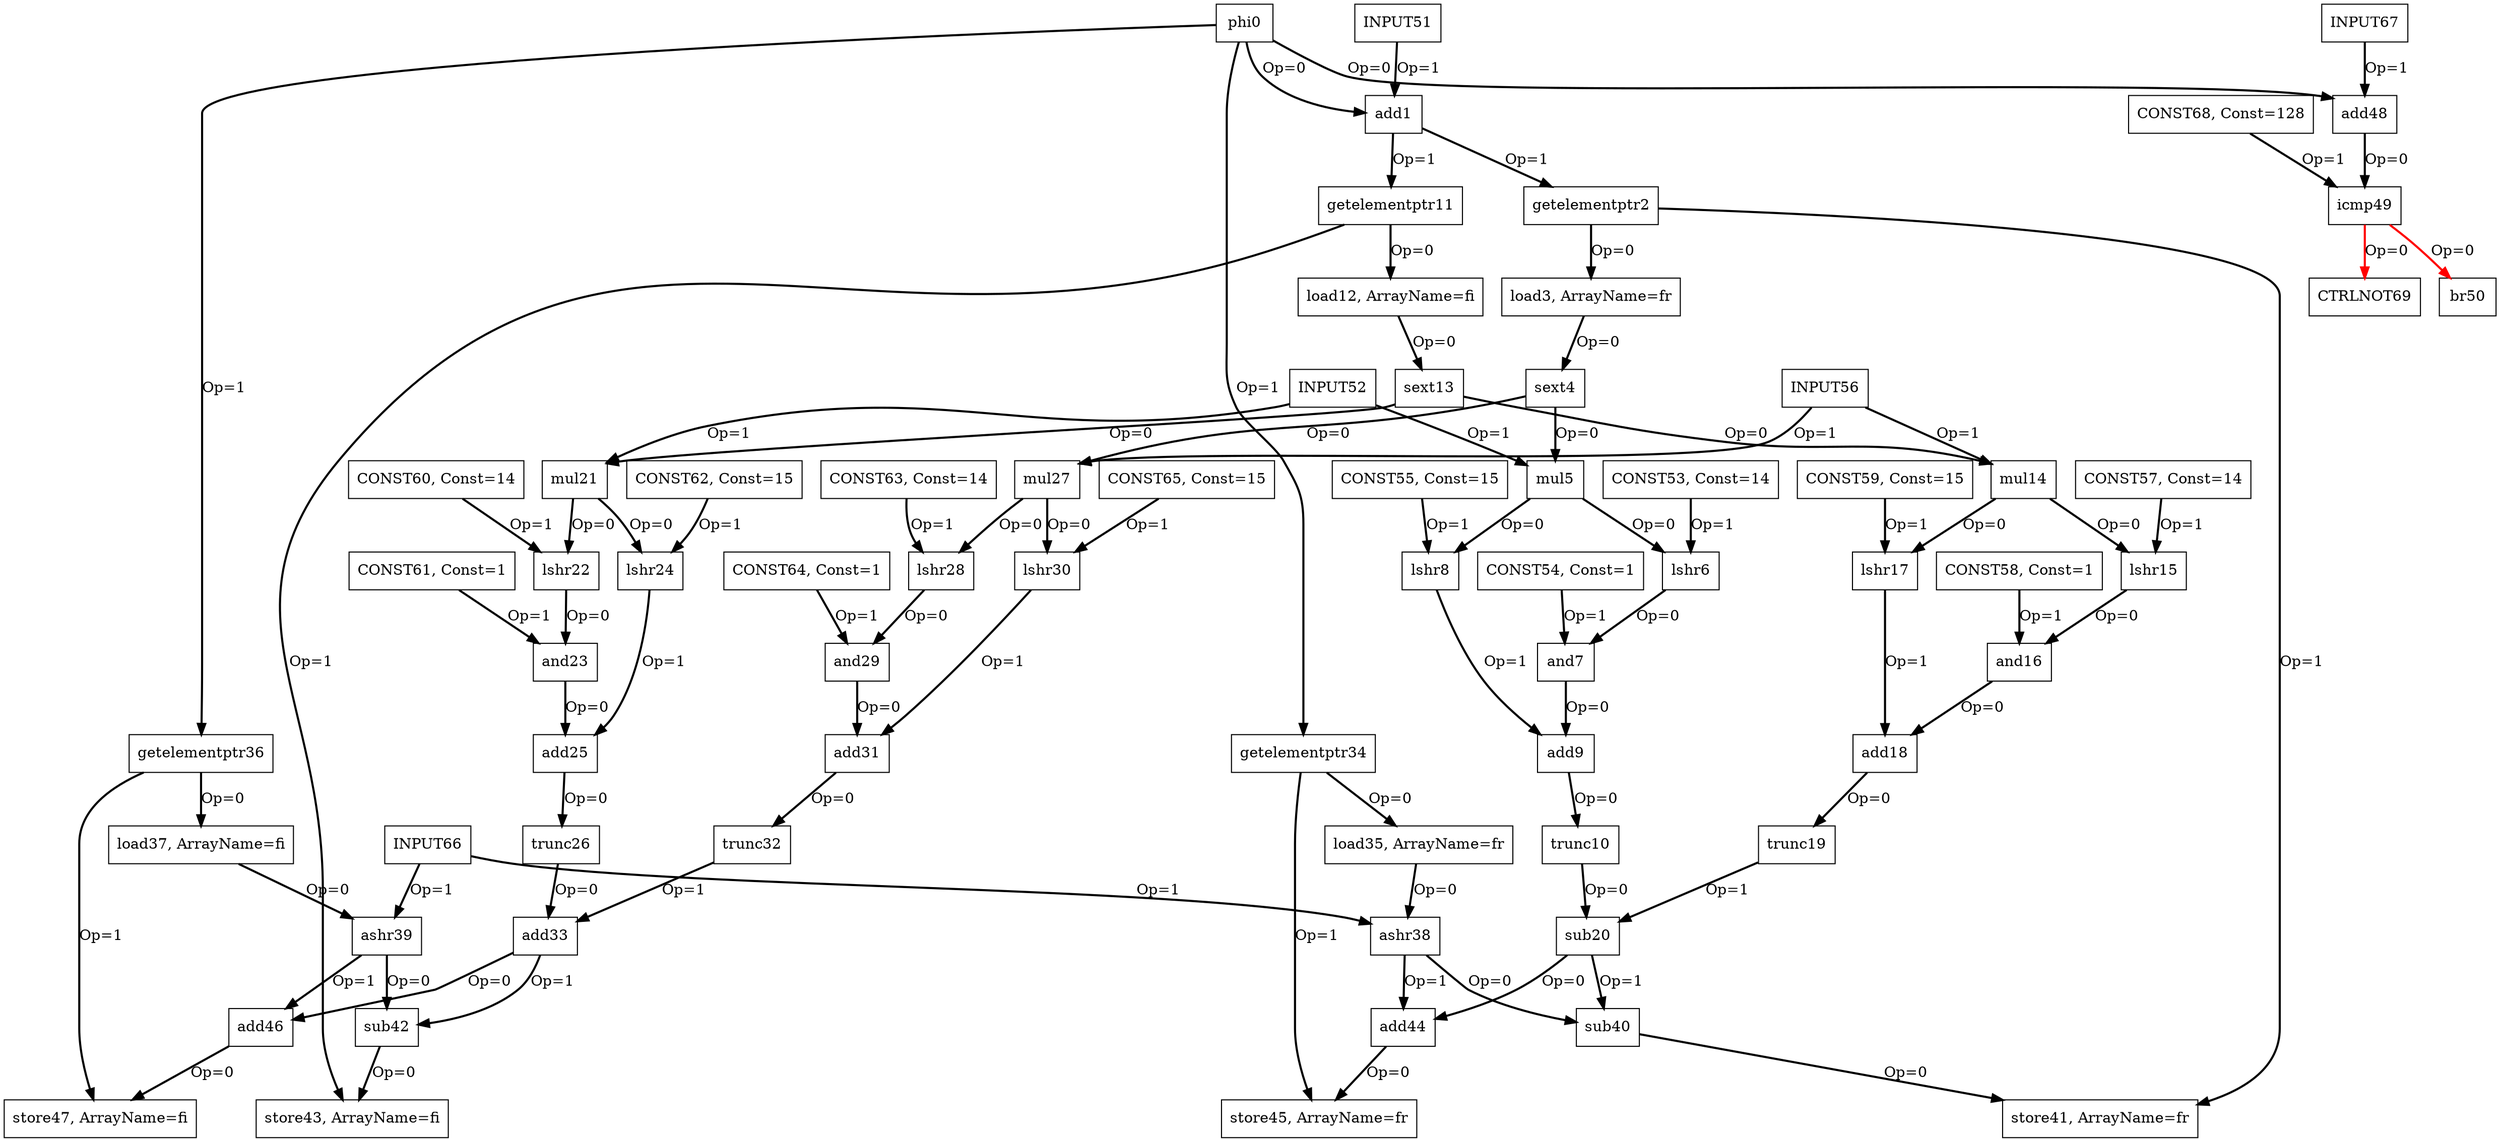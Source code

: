 Digraph G {
phi0[label = "phi0", shape = box, color = black];
add1[label = "add1", shape = box, color = black];
getelementptr2[label = "getelementptr2", shape = box, color = black];
load3[label = "load3, ArrayName=fr", shape = box, color = black];
sext4[label = "sext4", shape = box, color = black];
mul5[label = "mul5", shape = box, color = black];
lshr6[label = "lshr6", shape = box, color = black];
and7[label = "and7", shape = box, color = black];
lshr8[label = "lshr8", shape = box, color = black];
add9[label = "add9", shape = box, color = black];
trunc10[label = "trunc10", shape = box, color = black];
getelementptr11[label = "getelementptr11", shape = box, color = black];
load12[label = "load12, ArrayName=fi", shape = box, color = black];
sext13[label = "sext13", shape = box, color = black];
mul14[label = "mul14", shape = box, color = black];
lshr15[label = "lshr15", shape = box, color = black];
and16[label = "and16", shape = box, color = black];
lshr17[label = "lshr17", shape = box, color = black];
add18[label = "add18", shape = box, color = black];
trunc19[label = "trunc19", shape = box, color = black];
sub20[label = "sub20", shape = box, color = black];
mul21[label = "mul21", shape = box, color = black];
lshr22[label = "lshr22", shape = box, color = black];
and23[label = "and23", shape = box, color = black];
lshr24[label = "lshr24", shape = box, color = black];
add25[label = "add25", shape = box, color = black];
trunc26[label = "trunc26", shape = box, color = black];
mul27[label = "mul27", shape = box, color = black];
lshr28[label = "lshr28", shape = box, color = black];
and29[label = "and29", shape = box, color = black];
lshr30[label = "lshr30", shape = box, color = black];
add31[label = "add31", shape = box, color = black];
trunc32[label = "trunc32", shape = box, color = black];
add33[label = "add33", shape = box, color = black];
getelementptr34[label = "getelementptr34", shape = box, color = black];
load35[label = "load35, ArrayName=fr", shape = box, color = black];
getelementptr36[label = "getelementptr36", shape = box, color = black];
load37[label = "load37, ArrayName=fi", shape = box, color = black];
ashr38[label = "ashr38", shape = box, color = black];
ashr39[label = "ashr39", shape = box, color = black];
sub40[label = "sub40", shape = box, color = black];
store41[label = "store41, ArrayName=fr", shape = box, color = black];
sub42[label = "sub42", shape = box, color = black];
store43[label = "store43, ArrayName=fi", shape = box, color = black];
add44[label = "add44", shape = box, color = black];
store45[label = "store45, ArrayName=fr", shape = box, color = black];
add46[label = "add46", shape = box, color = black];
store47[label = "store47, ArrayName=fi", shape = box, color = black];
add48[label = "add48", shape = box, color = black];
icmp49[label = "icmp49", shape = box, color = black];
br50[label = "br50", shape = box, color = black];
INPUT51[label = "INPUT51", shape = box, color = black];
INPUT52[label = "INPUT52", shape = box, color = black];
CONST53[label = "CONST53, Const=14", shape = box, color = black];
CONST54[label = "CONST54, Const=1", shape = box, color = black];
CONST55[label = "CONST55, Const=15", shape = box, color = black];
INPUT56[label = "INPUT56", shape = box, color = black];
CONST57[label = "CONST57, Const=14", shape = box, color = black];
CONST58[label = "CONST58, Const=1", shape = box, color = black];
CONST59[label = "CONST59, Const=15", shape = box, color = black];
CONST60[label = "CONST60, Const=14", shape = box, color = black];
CONST61[label = "CONST61, Const=1", shape = box, color = black];
CONST62[label = "CONST62, Const=15", shape = box, color = black];
CONST63[label = "CONST63, Const=14", shape = box, color = black];
CONST64[label = "CONST64, Const=1", shape = box, color = black];
CONST65[label = "CONST65, Const=15", shape = box, color = black];
INPUT66[label = "INPUT66", shape = box, color = black];
INPUT67[label = "INPUT67", shape = box, color = black];
CONST68[label = "CONST68, Const=128", shape = box, color = black];
CTRLNOT69[label = "CTRLNOT69", shape = box, color = black];
phi0 -> add48[color = black, style = bold, label = "Op=0"];
phi0 -> getelementptr36[color = black, style = bold, label = "Op=1"];
phi0 -> getelementptr34[color = black, style = bold, label = "Op=1"];
phi0 -> add1[color = black, style = bold, label = "Op=0"];
INPUT51 -> add1[color = black, style = bold, label = "Op=1"];
add1 -> getelementptr11[color = black, style = bold, label = "Op=1"];
add1 -> getelementptr2[color = black, style = bold, label = "Op=1"];
getelementptr2 -> store41[color = black, style = bold, label = "Op=1"];
getelementptr2 -> load3[color = black, style = bold, label = "Op=0"];
load3 -> sext4[color = black, style = bold, label = "Op=0"];
sext4 -> mul27[color = black, style = bold, label = "Op=0"];
sext4 -> mul5[color = black, style = bold, label = "Op=0"];
INPUT52 -> mul5[color = black, style = bold, label = "Op=1"];
mul5 -> lshr8[color = black, style = bold, label = "Op=0"];
mul5 -> lshr6[color = black, style = bold, label = "Op=0"];
CONST53 -> lshr6[color = black, style = bold, label = "Op=1"];
lshr6 -> and7[color = black, style = bold, label = "Op=0"];
CONST54 -> and7[color = black, style = bold, label = "Op=1"];
and7 -> add9[color = black, style = bold, label = "Op=0"];
CONST55 -> lshr8[color = black, style = bold, label = "Op=1"];
lshr8 -> add9[color = black, style = bold, label = "Op=1"];
add9 -> trunc10[color = black, style = bold, label = "Op=0"];
trunc10 -> sub20[color = black, style = bold, label = "Op=0"];
getelementptr11 -> store43[color = black, style = bold, label = "Op=1"];
getelementptr11 -> load12[color = black, style = bold, label = "Op=0"];
load12 -> sext13[color = black, style = bold, label = "Op=0"];
sext13 -> mul21[color = black, style = bold, label = "Op=0"];
sext13 -> mul14[color = black, style = bold, label = "Op=0"];
INPUT56 -> mul14[color = black, style = bold, label = "Op=1"];
mul14 -> lshr17[color = black, style = bold, label = "Op=0"];
mul14 -> lshr15[color = black, style = bold, label = "Op=0"];
CONST57 -> lshr15[color = black, style = bold, label = "Op=1"];
lshr15 -> and16[color = black, style = bold, label = "Op=0"];
CONST58 -> and16[color = black, style = bold, label = "Op=1"];
and16 -> add18[color = black, style = bold, label = "Op=0"];
CONST59 -> lshr17[color = black, style = bold, label = "Op=1"];
lshr17 -> add18[color = black, style = bold, label = "Op=1"];
add18 -> trunc19[color = black, style = bold, label = "Op=0"];
trunc19 -> sub20[color = black, style = bold, label = "Op=1"];
sub20 -> add44[color = black, style = bold, label = "Op=0"];
sub20 -> sub40[color = black, style = bold, label = "Op=1"];
INPUT52 -> mul21[color = black, style = bold, label = "Op=1"];
mul21 -> lshr24[color = black, style = bold, label = "Op=0"];
mul21 -> lshr22[color = black, style = bold, label = "Op=0"];
CONST60 -> lshr22[color = black, style = bold, label = "Op=1"];
lshr22 -> and23[color = black, style = bold, label = "Op=0"];
CONST61 -> and23[color = black, style = bold, label = "Op=1"];
and23 -> add25[color = black, style = bold, label = "Op=0"];
CONST62 -> lshr24[color = black, style = bold, label = "Op=1"];
lshr24 -> add25[color = black, style = bold, label = "Op=1"];
add25 -> trunc26[color = black, style = bold, label = "Op=0"];
trunc26 -> add33[color = black, style = bold, label = "Op=0"];
INPUT56 -> mul27[color = black, style = bold, label = "Op=1"];
mul27 -> lshr30[color = black, style = bold, label = "Op=0"];
mul27 -> lshr28[color = black, style = bold, label = "Op=0"];
CONST63 -> lshr28[color = black, style = bold, label = "Op=1"];
lshr28 -> and29[color = black, style = bold, label = "Op=0"];
CONST64 -> and29[color = black, style = bold, label = "Op=1"];
and29 -> add31[color = black, style = bold, label = "Op=0"];
CONST65 -> lshr30[color = black, style = bold, label = "Op=1"];
lshr30 -> add31[color = black, style = bold, label = "Op=1"];
add31 -> trunc32[color = black, style = bold, label = "Op=0"];
trunc32 -> add33[color = black, style = bold, label = "Op=1"];
add33 -> add46[color = black, style = bold, label = "Op=0"];
add33 -> sub42[color = black, style = bold, label = "Op=1"];
getelementptr34 -> store45[color = black, style = bold, label = "Op=1"];
getelementptr34 -> load35[color = black, style = bold, label = "Op=0"];
load35 -> ashr38[color = black, style = bold, label = "Op=0"];
getelementptr36 -> store47[color = black, style = bold, label = "Op=1"];
getelementptr36 -> load37[color = black, style = bold, label = "Op=0"];
load37 -> ashr39[color = black, style = bold, label = "Op=0"];
INPUT66 -> ashr38[color = black, style = bold, label = "Op=1"];
ashr38 -> add44[color = black, style = bold, label = "Op=1"];
ashr38 -> sub40[color = black, style = bold, label = "Op=0"];
INPUT66 -> ashr39[color = black, style = bold, label = "Op=1"];
ashr39 -> add46[color = black, style = bold, label = "Op=1"];
ashr39 -> sub42[color = black, style = bold, label = "Op=0"];
sub40 -> store41[color = black, style = bold, label = "Op=0"];
sub42 -> store43[color = black, style = bold, label = "Op=0"];
add44 -> store45[color = black, style = bold, label = "Op=0"];
add46 -> store47[color = black, style = bold, label = "Op=0"];
INPUT67 -> add48[color = black, style = bold, label = "Op=1"];
add48 -> icmp49[color = black, style = bold, label = "Op=0"];
CONST68 -> icmp49[color = black, style = bold, label = "Op=1"];
icmp49 -> br50[color = red, style = bold, label = "Op=0"];
icmp49 -> CTRLNOT69[color = red, style = bold, label = "Op=0"];
}
